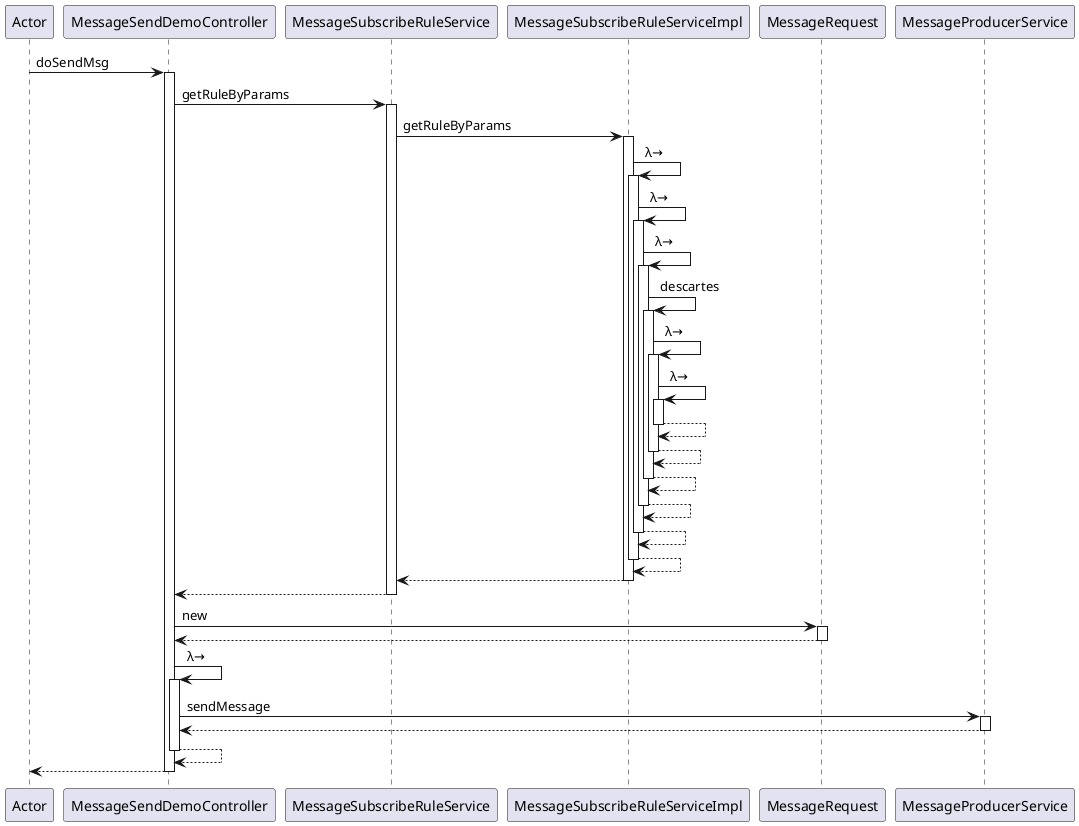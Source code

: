 @startuml
participant Actor
Actor -> MessageSendDemoController : doSendMsg
activate MessageSendDemoController
MessageSendDemoController -> MessageSubscribeRuleService : getRuleByParams
activate MessageSubscribeRuleService
MessageSubscribeRuleService -> MessageSubscribeRuleServiceImpl : getRuleByParams
activate MessageSubscribeRuleServiceImpl
MessageSubscribeRuleServiceImpl -> MessageSubscribeRuleServiceImpl : λ→
activate MessageSubscribeRuleServiceImpl
MessageSubscribeRuleServiceImpl -> MessageSubscribeRuleServiceImpl : λ→
activate MessageSubscribeRuleServiceImpl
MessageSubscribeRuleServiceImpl -> MessageSubscribeRuleServiceImpl : λ→
activate MessageSubscribeRuleServiceImpl
MessageSubscribeRuleServiceImpl -> MessageSubscribeRuleServiceImpl : descartes
activate MessageSubscribeRuleServiceImpl
MessageSubscribeRuleServiceImpl -> MessageSubscribeRuleServiceImpl : λ→
activate MessageSubscribeRuleServiceImpl
MessageSubscribeRuleServiceImpl -> MessageSubscribeRuleServiceImpl : λ→
activate MessageSubscribeRuleServiceImpl
MessageSubscribeRuleServiceImpl --> MessageSubscribeRuleServiceImpl
deactivate MessageSubscribeRuleServiceImpl
MessageSubscribeRuleServiceImpl --> MessageSubscribeRuleServiceImpl
deactivate MessageSubscribeRuleServiceImpl
MessageSubscribeRuleServiceImpl --> MessageSubscribeRuleServiceImpl
deactivate MessageSubscribeRuleServiceImpl
MessageSubscribeRuleServiceImpl --> MessageSubscribeRuleServiceImpl
deactivate MessageSubscribeRuleServiceImpl
MessageSubscribeRuleServiceImpl --> MessageSubscribeRuleServiceImpl
deactivate MessageSubscribeRuleServiceImpl
MessageSubscribeRuleServiceImpl --> MessageSubscribeRuleServiceImpl
deactivate MessageSubscribeRuleServiceImpl
MessageSubscribeRuleServiceImpl --> MessageSubscribeRuleService
deactivate MessageSubscribeRuleServiceImpl
MessageSubscribeRuleService --> MessageSendDemoController
deactivate MessageSubscribeRuleService
MessageSendDemoController -> MessageRequest : new
activate MessageRequest
MessageRequest --> MessageSendDemoController
deactivate MessageRequest
MessageSendDemoController -> MessageSendDemoController : λ→
activate MessageSendDemoController
MessageSendDemoController -> MessageProducerService : sendMessage
activate MessageProducerService
MessageProducerService --> MessageSendDemoController
deactivate MessageProducerService
MessageSendDemoController --> MessageSendDemoController
deactivate MessageSendDemoController
return
@enduml